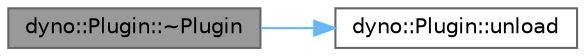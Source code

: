 digraph "dyno::Plugin::~Plugin"
{
 // LATEX_PDF_SIZE
  bgcolor="transparent";
  edge [fontname=Helvetica,fontsize=10,labelfontname=Helvetica,labelfontsize=10];
  node [fontname=Helvetica,fontsize=10,shape=box,height=0.2,width=0.4];
  rankdir="LR";
  Node1 [id="Node000001",label="dyno::Plugin::~Plugin",height=0.2,width=0.4,color="gray40", fillcolor="grey60", style="filled", fontcolor="black",tooltip=" "];
  Node1 -> Node2 [id="edge1_Node000001_Node000002",color="steelblue1",style="solid",tooltip=" "];
  Node2 [id="Node000002",label="dyno::Plugin::unload",height=0.2,width=0.4,color="grey40", fillcolor="white", style="filled",URL="$classdyno_1_1_plugin.html#ab4aa0e33edc924c3e73bbcb83288997f",tooltip=" "];
}
